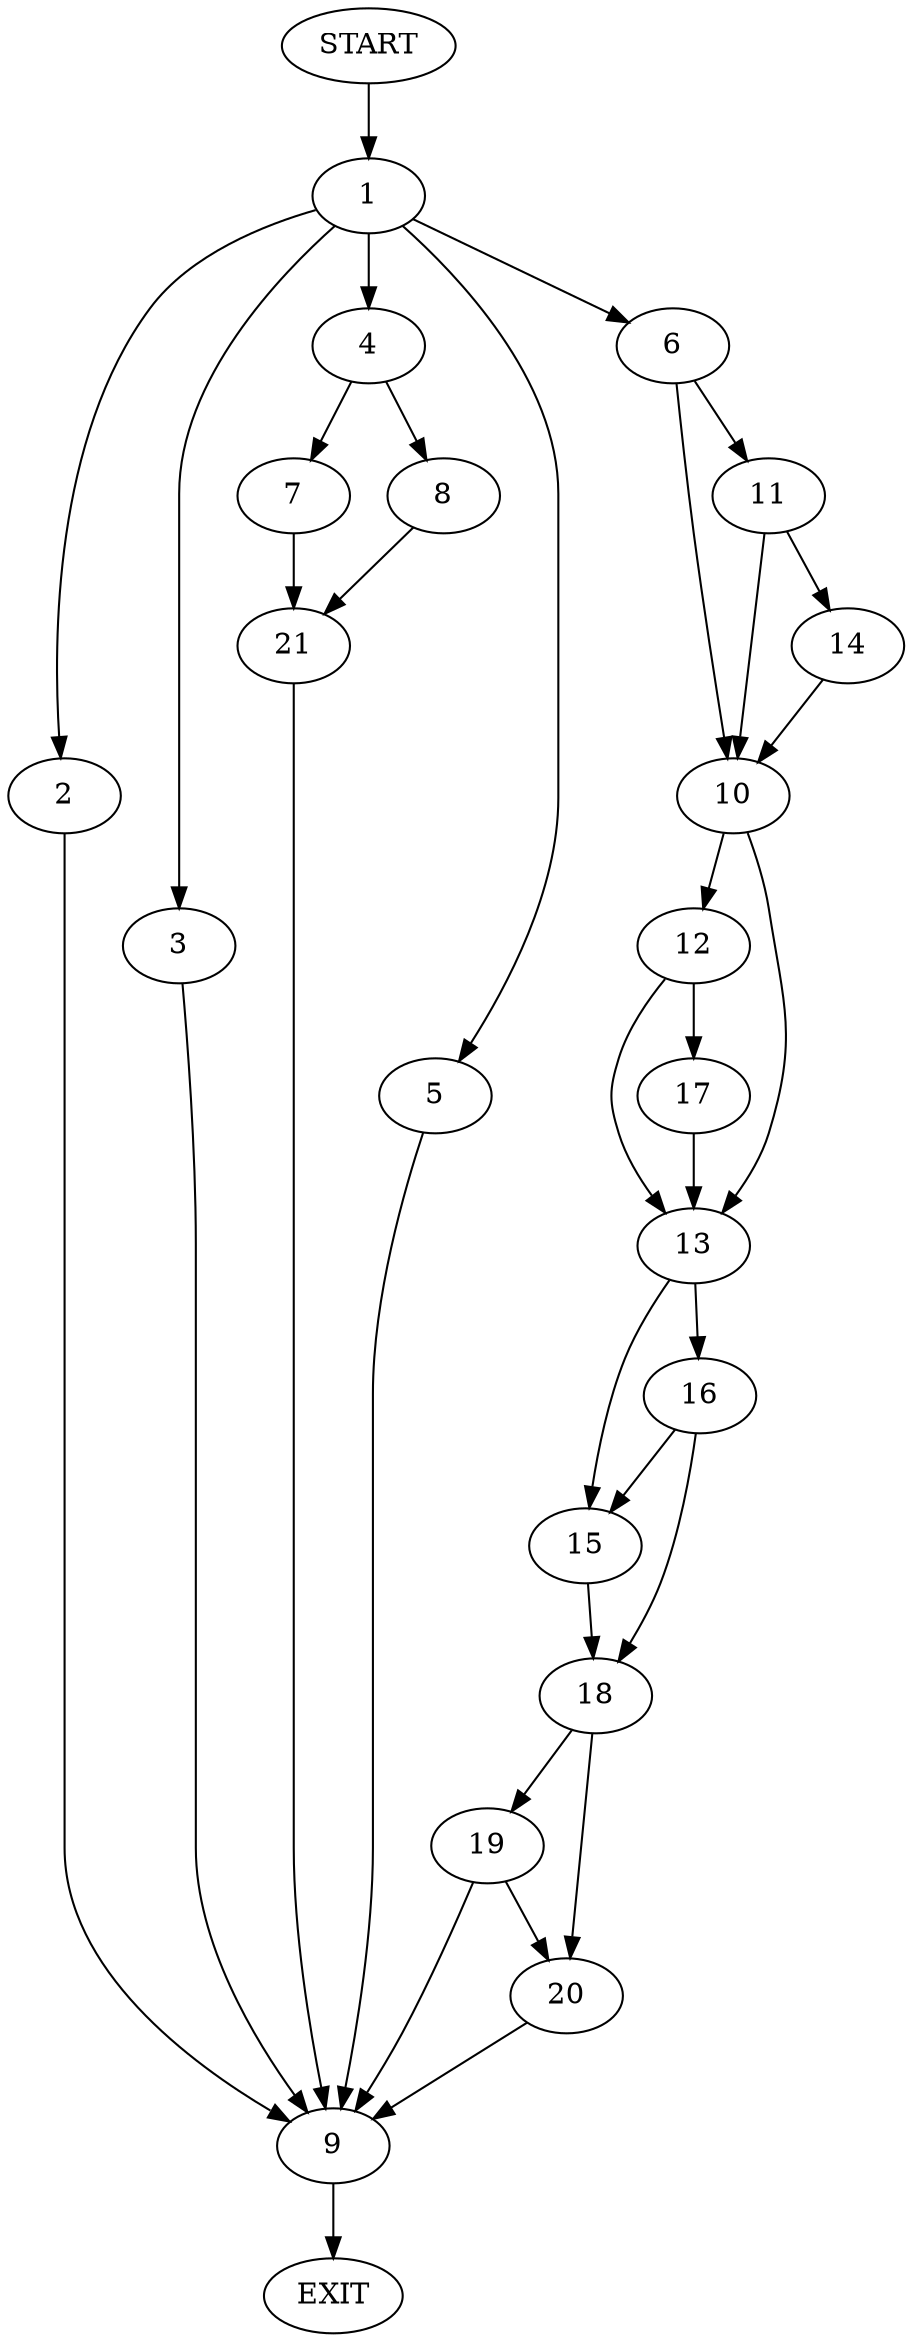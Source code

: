 digraph {
0 [label="START"]
22 [label="EXIT"]
0 -> 1
1 -> 2
1 -> 3
1 -> 4
1 -> 5
1 -> 6
4 -> 7
4 -> 8
3 -> 9
6 -> 10
6 -> 11
5 -> 9
2 -> 9
9 -> 22
10 -> 12
10 -> 13
11 -> 10
11 -> 14
14 -> 10
13 -> 15
13 -> 16
12 -> 13
12 -> 17
17 -> 13
15 -> 18
16 -> 15
16 -> 18
18 -> 19
18 -> 20
20 -> 9
19 -> 20
19 -> 9
8 -> 21
7 -> 21
21 -> 9
}
